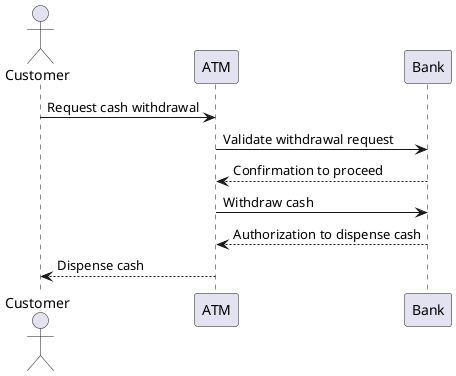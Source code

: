 @startuml

actor Customer
participant ATM
participant Bank

Customer -> ATM: Request cash withdrawal
ATM -> Bank: Validate withdrawal request
Bank --> ATM: Confirmation to proceed
ATM -> Bank: Withdraw cash
Bank --> ATM: Authorization to dispense cash
ATM --> Customer: Dispense cash
@enduml